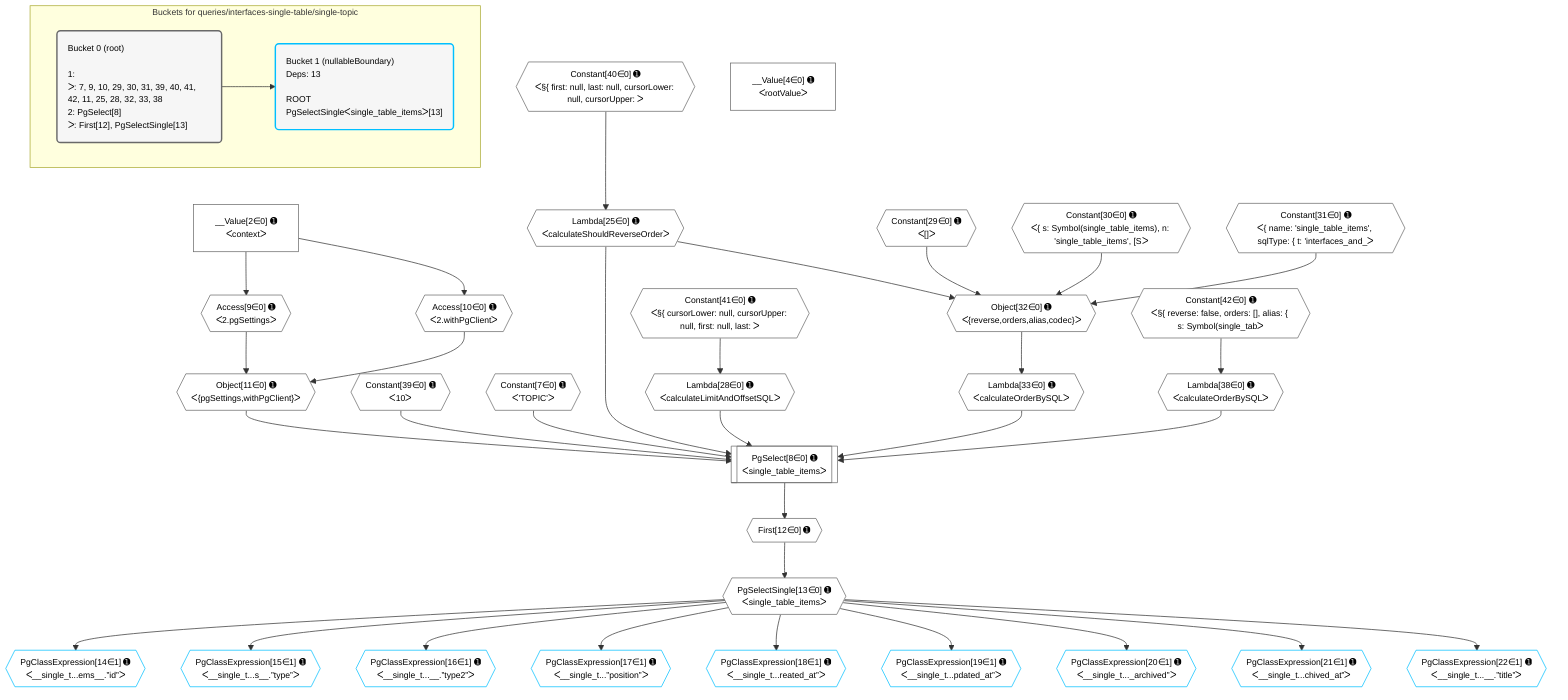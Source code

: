 %%{init: {'themeVariables': { 'fontSize': '12px'}}}%%
graph TD
    classDef path fill:#eee,stroke:#000,color:#000
    classDef plan fill:#fff,stroke-width:1px,color:#000
    classDef itemplan fill:#fff,stroke-width:2px,color:#000
    classDef unbatchedplan fill:#dff,stroke-width:1px,color:#000
    classDef sideeffectplan fill:#fcc,stroke-width:2px,color:#000
    classDef bucket fill:#f6f6f6,color:#000,stroke-width:2px,text-align:left


    %% plan dependencies
    PgSelect8[["PgSelect[8∈0] ➊<br />ᐸsingle_table_itemsᐳ"]]:::plan
    Object11{{"Object[11∈0] ➊<br />ᐸ{pgSettings,withPgClient}ᐳ"}}:::plan
    Constant39{{"Constant[39∈0] ➊<br />ᐸ10ᐳ"}}:::plan
    Constant7{{"Constant[7∈0] ➊<br />ᐸ'TOPIC'ᐳ"}}:::plan
    Lambda25{{"Lambda[25∈0] ➊<br />ᐸcalculateShouldReverseOrderᐳ"}}:::plan
    Lambda28{{"Lambda[28∈0] ➊<br />ᐸcalculateLimitAndOffsetSQLᐳ"}}:::plan
    Lambda33{{"Lambda[33∈0] ➊<br />ᐸcalculateOrderBySQLᐳ"}}:::plan
    Lambda38{{"Lambda[38∈0] ➊<br />ᐸcalculateOrderBySQLᐳ"}}:::plan
    Object11 & Constant39 & Constant7 & Lambda25 & Lambda28 & Lambda33 & Lambda38 --> PgSelect8
    Object32{{"Object[32∈0] ➊<br />ᐸ{reverse,orders,alias,codec}ᐳ"}}:::plan
    Constant29{{"Constant[29∈0] ➊<br />ᐸ[]ᐳ"}}:::plan
    Constant30{{"Constant[30∈0] ➊<br />ᐸ{ s: Symbol(single_table_items), n: 'single_table_items', [Sᐳ"}}:::plan
    Constant31{{"Constant[31∈0] ➊<br />ᐸ{ name: 'single_table_items', sqlType: { t: 'interfaces_and_ᐳ"}}:::plan
    Lambda25 & Constant29 & Constant30 & Constant31 --> Object32
    Access9{{"Access[9∈0] ➊<br />ᐸ2.pgSettingsᐳ"}}:::plan
    Access10{{"Access[10∈0] ➊<br />ᐸ2.withPgClientᐳ"}}:::plan
    Access9 & Access10 --> Object11
    __Value2["__Value[2∈0] ➊<br />ᐸcontextᐳ"]:::plan
    __Value2 --> Access9
    __Value2 --> Access10
    First12{{"First[12∈0] ➊"}}:::plan
    PgSelect8 --> First12
    PgSelectSingle13{{"PgSelectSingle[13∈0] ➊<br />ᐸsingle_table_itemsᐳ"}}:::plan
    First12 --> PgSelectSingle13
    Constant40{{"Constant[40∈0] ➊<br />ᐸ§{ first: null, last: null, cursorLower: null, cursorUpper: ᐳ"}}:::plan
    Constant40 --> Lambda25
    Constant41{{"Constant[41∈0] ➊<br />ᐸ§{ cursorLower: null, cursorUpper: null, first: null, last: ᐳ"}}:::plan
    Constant41 --> Lambda28
    Object32 --> Lambda33
    Constant42{{"Constant[42∈0] ➊<br />ᐸ§{ reverse: false, orders: [], alias: { s: Symbol(single_tabᐳ"}}:::plan
    Constant42 --> Lambda38
    __Value4["__Value[4∈0] ➊<br />ᐸrootValueᐳ"]:::plan
    PgClassExpression14{{"PgClassExpression[14∈1] ➊<br />ᐸ__single_t...ems__.”id”ᐳ"}}:::plan
    PgSelectSingle13 --> PgClassExpression14
    PgClassExpression15{{"PgClassExpression[15∈1] ➊<br />ᐸ__single_t...s__.”type”ᐳ"}}:::plan
    PgSelectSingle13 --> PgClassExpression15
    PgClassExpression16{{"PgClassExpression[16∈1] ➊<br />ᐸ__single_t...__.”type2”ᐳ"}}:::plan
    PgSelectSingle13 --> PgClassExpression16
    PgClassExpression17{{"PgClassExpression[17∈1] ➊<br />ᐸ__single_t...”position”ᐳ"}}:::plan
    PgSelectSingle13 --> PgClassExpression17
    PgClassExpression18{{"PgClassExpression[18∈1] ➊<br />ᐸ__single_t...reated_at”ᐳ"}}:::plan
    PgSelectSingle13 --> PgClassExpression18
    PgClassExpression19{{"PgClassExpression[19∈1] ➊<br />ᐸ__single_t...pdated_at”ᐳ"}}:::plan
    PgSelectSingle13 --> PgClassExpression19
    PgClassExpression20{{"PgClassExpression[20∈1] ➊<br />ᐸ__single_t..._archived”ᐳ"}}:::plan
    PgSelectSingle13 --> PgClassExpression20
    PgClassExpression21{{"PgClassExpression[21∈1] ➊<br />ᐸ__single_t...chived_at”ᐳ"}}:::plan
    PgSelectSingle13 --> PgClassExpression21
    PgClassExpression22{{"PgClassExpression[22∈1] ➊<br />ᐸ__single_t...__.”title”ᐳ"}}:::plan
    PgSelectSingle13 --> PgClassExpression22

    %% define steps

    subgraph "Buckets for queries/interfaces-single-table/single-topic"
    Bucket0("Bucket 0 (root)<br /><br />1: <br />ᐳ: 7, 9, 10, 29, 30, 31, 39, 40, 41, 42, 11, 25, 28, 32, 33, 38<br />2: PgSelect[8]<br />ᐳ: First[12], PgSelectSingle[13]"):::bucket
    classDef bucket0 stroke:#696969
    class Bucket0,__Value2,__Value4,Constant7,PgSelect8,Access9,Access10,Object11,First12,PgSelectSingle13,Lambda25,Lambda28,Constant29,Constant30,Constant31,Object32,Lambda33,Lambda38,Constant39,Constant40,Constant41,Constant42 bucket0
    Bucket1("Bucket 1 (nullableBoundary)<br />Deps: 13<br /><br />ROOT PgSelectSingleᐸsingle_table_itemsᐳ[13]"):::bucket
    classDef bucket1 stroke:#00bfff
    class Bucket1,PgClassExpression14,PgClassExpression15,PgClassExpression16,PgClassExpression17,PgClassExpression18,PgClassExpression19,PgClassExpression20,PgClassExpression21,PgClassExpression22 bucket1
    Bucket0 --> Bucket1
    end
